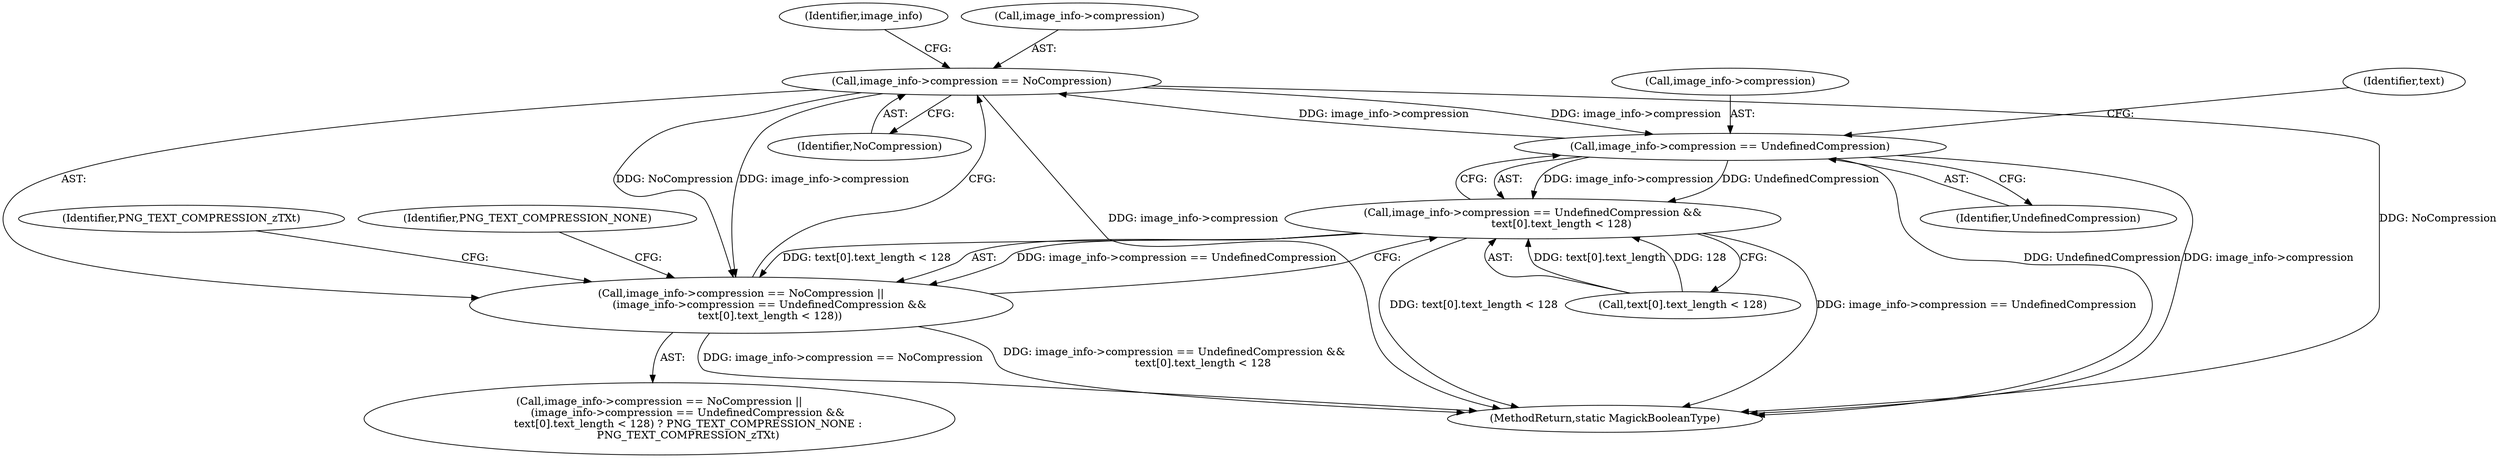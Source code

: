 digraph "0_ImageMagick_816ecab6c532ae086ff4186b3eaf4aa7092d536f@pointer" {
"1009322" [label="(Call,image_info->compression == NoCompression)"];
"1009328" [label="(Call,image_info->compression == UndefinedCompression)"];
"1009322" [label="(Call,image_info->compression == NoCompression)"];
"1009321" [label="(Call,image_info->compression == NoCompression ||\n                 (image_info->compression == UndefinedCompression &&\n                 text[0].text_length < 128))"];
"1009327" [label="(Call,image_info->compression == UndefinedCompression &&\n                 text[0].text_length < 128)"];
"1009340" [label="(Identifier,PNG_TEXT_COMPRESSION_NONE)"];
"1009327" [label="(Call,image_info->compression == UndefinedCompression &&\n                 text[0].text_length < 128)"];
"1009322" [label="(Call,image_info->compression == NoCompression)"];
"1009321" [label="(Call,image_info->compression == NoCompression ||\n                 (image_info->compression == UndefinedCompression &&\n                 text[0].text_length < 128))"];
"1009330" [label="(Identifier,image_info)"];
"1009320" [label="(Call,image_info->compression == NoCompression ||\n                 (image_info->compression == UndefinedCompression &&\n                 text[0].text_length < 128) ? PNG_TEXT_COMPRESSION_NONE :\n                 PNG_TEXT_COMPRESSION_zTXt)"];
"1009329" [label="(Call,image_info->compression)"];
"1009341" [label="(Identifier,PNG_TEXT_COMPRESSION_zTXt)"];
"1009332" [label="(Identifier,UndefinedCompression)"];
"1009333" [label="(Call,text[0].text_length < 128)"];
"1009779" [label="(MethodReturn,static MagickBooleanType)"];
"1009336" [label="(Identifier,text)"];
"1009323" [label="(Call,image_info->compression)"];
"1009326" [label="(Identifier,NoCompression)"];
"1009328" [label="(Call,image_info->compression == UndefinedCompression)"];
"1009322" -> "1009321"  [label="AST: "];
"1009322" -> "1009326"  [label="CFG: "];
"1009323" -> "1009322"  [label="AST: "];
"1009326" -> "1009322"  [label="AST: "];
"1009330" -> "1009322"  [label="CFG: "];
"1009321" -> "1009322"  [label="CFG: "];
"1009322" -> "1009779"  [label="DDG: NoCompression"];
"1009322" -> "1009779"  [label="DDG: image_info->compression"];
"1009322" -> "1009321"  [label="DDG: image_info->compression"];
"1009322" -> "1009321"  [label="DDG: NoCompression"];
"1009328" -> "1009322"  [label="DDG: image_info->compression"];
"1009322" -> "1009328"  [label="DDG: image_info->compression"];
"1009328" -> "1009327"  [label="AST: "];
"1009328" -> "1009332"  [label="CFG: "];
"1009329" -> "1009328"  [label="AST: "];
"1009332" -> "1009328"  [label="AST: "];
"1009336" -> "1009328"  [label="CFG: "];
"1009327" -> "1009328"  [label="CFG: "];
"1009328" -> "1009779"  [label="DDG: UndefinedCompression"];
"1009328" -> "1009779"  [label="DDG: image_info->compression"];
"1009328" -> "1009327"  [label="DDG: image_info->compression"];
"1009328" -> "1009327"  [label="DDG: UndefinedCompression"];
"1009321" -> "1009320"  [label="AST: "];
"1009321" -> "1009327"  [label="CFG: "];
"1009327" -> "1009321"  [label="AST: "];
"1009340" -> "1009321"  [label="CFG: "];
"1009341" -> "1009321"  [label="CFG: "];
"1009321" -> "1009779"  [label="DDG: image_info->compression == UndefinedCompression &&\n                 text[0].text_length < 128"];
"1009321" -> "1009779"  [label="DDG: image_info->compression == NoCompression"];
"1009327" -> "1009321"  [label="DDG: image_info->compression == UndefinedCompression"];
"1009327" -> "1009321"  [label="DDG: text[0].text_length < 128"];
"1009327" -> "1009333"  [label="CFG: "];
"1009333" -> "1009327"  [label="AST: "];
"1009327" -> "1009779"  [label="DDG: image_info->compression == UndefinedCompression"];
"1009327" -> "1009779"  [label="DDG: text[0].text_length < 128"];
"1009333" -> "1009327"  [label="DDG: text[0].text_length"];
"1009333" -> "1009327"  [label="DDG: 128"];
}
